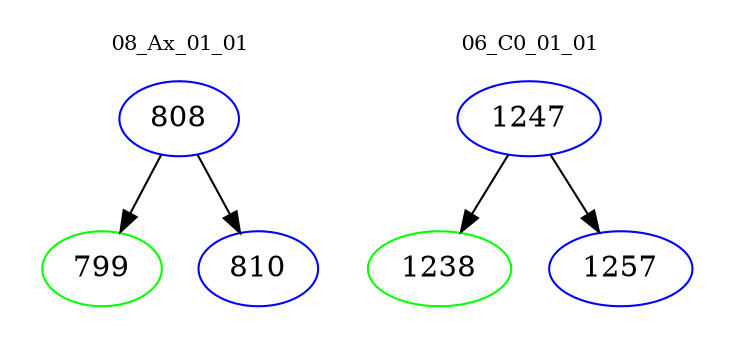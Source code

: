 digraph{
subgraph cluster_0 {
color = white
label = "08_Ax_01_01";
fontsize=10;
T0_808 [label="808", color="blue"]
T0_808 -> T0_799 [color="black"]
T0_799 [label="799", color="green"]
T0_808 -> T0_810 [color="black"]
T0_810 [label="810", color="blue"]
}
subgraph cluster_1 {
color = white
label = "06_C0_01_01";
fontsize=10;
T1_1247 [label="1247", color="blue"]
T1_1247 -> T1_1238 [color="black"]
T1_1238 [label="1238", color="green"]
T1_1247 -> T1_1257 [color="black"]
T1_1257 [label="1257", color="blue"]
}
}

